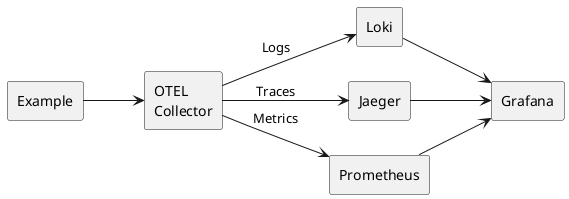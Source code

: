 @startuml grafana-loki-jaeger
left to right direction

agent Example as EX
agent "OTEL\nCollector" as OC
agent Loki
agent Jaeger
agent Prometheus
agent Grafana

EX --> OC
OC --> Loki: "Logs"
OC --> Jaeger: "Traces"
OC --> Prometheus: "Metrics"
Loki --> Grafana
Jaeger --> Grafana
Prometheus --> Grafana

@enduml
